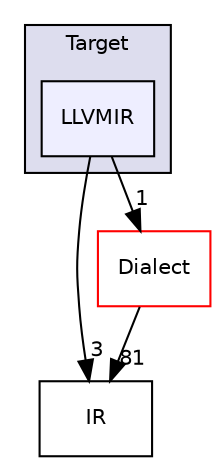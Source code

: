 digraph "include/mlir/Target/LLVMIR" {
  bgcolor=transparent;
  compound=true
  node [ fontsize="10", fontname="Helvetica"];
  edge [ labelfontsize="10", labelfontname="Helvetica"];
  subgraph clusterdir_e350390f37204b20a5be47a406c54ddd {
    graph [ bgcolor="#ddddee", pencolor="black", label="Target" fontname="Helvetica", fontsize="10", URL="dir_e350390f37204b20a5be47a406c54ddd.html"]
  dir_b808e701192d909e8d445339c9bbdeb2 [shape=box, label="LLVMIR", style="filled", fillcolor="#eeeeff", pencolor="black", URL="dir_b808e701192d909e8d445339c9bbdeb2.html"];
  }
  dir_84ef7c054b4edc3447cfba80cee80f65 [shape=box label="IR" URL="dir_84ef7c054b4edc3447cfba80cee80f65.html"];
  dir_d07a6fac82475a065a3b2953573f00a0 [shape=box label="Dialect" color="red" URL="dir_d07a6fac82475a065a3b2953573f00a0.html"];
  dir_b808e701192d909e8d445339c9bbdeb2->dir_84ef7c054b4edc3447cfba80cee80f65 [headlabel="3", labeldistance=1.5 headhref="dir_000049_000032.html"];
  dir_b808e701192d909e8d445339c9bbdeb2->dir_d07a6fac82475a065a3b2953573f00a0 [headlabel="1", labeldistance=1.5 headhref="dir_000049_000005.html"];
  dir_d07a6fac82475a065a3b2953573f00a0->dir_84ef7c054b4edc3447cfba80cee80f65 [headlabel="81", labeldistance=1.5 headhref="dir_000005_000032.html"];
}

